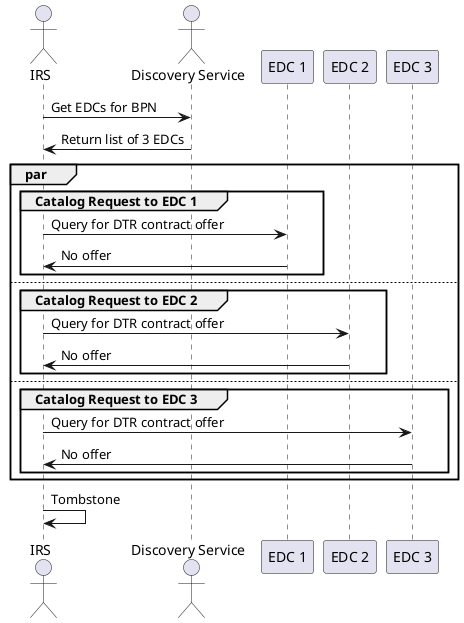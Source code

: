 @startuml
actor IRS
actor "Discovery Service" as DiscoveryService

participant "EDC 1" as EDCProvider1
participant "EDC 2" as EDCProvider2
participant "EDC 3" as EDCProvider3

IRS -> DiscoveryService: Get EDCs for BPN
DiscoveryService -> IRS: Return list of 3 EDCs

par
    group Catalog Request to EDC 1
        IRS -> EDCProvider1: Query for DTR contract offer
        EDCProvider1 -> IRS: No offer
    end

    else

    group Catalog Request to EDC 2
        IRS -> EDCProvider2: Query for DTR contract offer
        EDCProvider2 -> IRS: No offer
    end

    else

    group Catalog Request to EDC 3
        IRS -> EDCProvider3: Query for DTR contract offer
        EDCProvider3 -> IRS: No offer
    end
end

IRS -> IRS: Tombstone
@enduml
